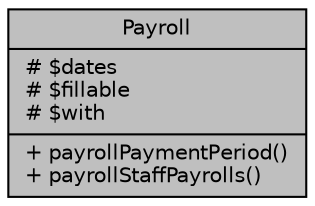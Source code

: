 digraph "Payroll"
{
 // LATEX_PDF_SIZE
  bgcolor="transparent";
  edge [fontname="Helvetica",fontsize="10",labelfontname="Helvetica",labelfontsize="10"];
  node [fontname="Helvetica",fontsize="10",shape=record];
  Node1 [label="{Payroll\n|# $dates\l# $fillable\l# $with\l|+ payrollPaymentPeriod()\l+ payrollStaffPayrolls()\l}",height=0.2,width=0.4,color="black", fillcolor="grey75", style="filled", fontcolor="black",tooltip="Datos de registros de nómina."];
}
